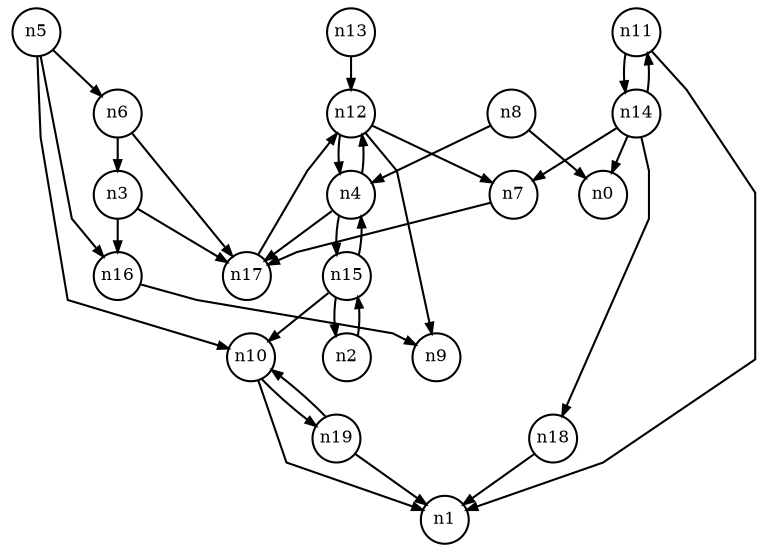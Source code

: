 digraph G{
splines=polyline;
ranksep=0.22;
nodesep=0.22;
nodesize=0.16;
fontsize=8
edge [arrowsize=0.5]
node [fontsize=8 shape=circle width=0.32 fixedsize=shape];

n16 -> n9
n3 -> n16
n3 -> n17
n17 -> n12
n12 -> n7
n12 -> n9
n12 -> n4
n4 -> n12
n4 -> n17
n4 -> n15
n6 -> n3
n6 -> n17
n5 -> n6
n5 -> n10
n5 -> n16
n10 -> n1
n10 -> n19
n7 -> n17
n8 -> n0
n8 -> n4
n11 -> n1
n11 -> n14
n13 -> n12
n14 -> n0
n14 -> n7
n14 -> n11
n14 -> n18
n18 -> n1
n2 -> n15
n15 -> n2
n15 -> n4
n15 -> n10
n19 -> n1
n19 -> n10
}
